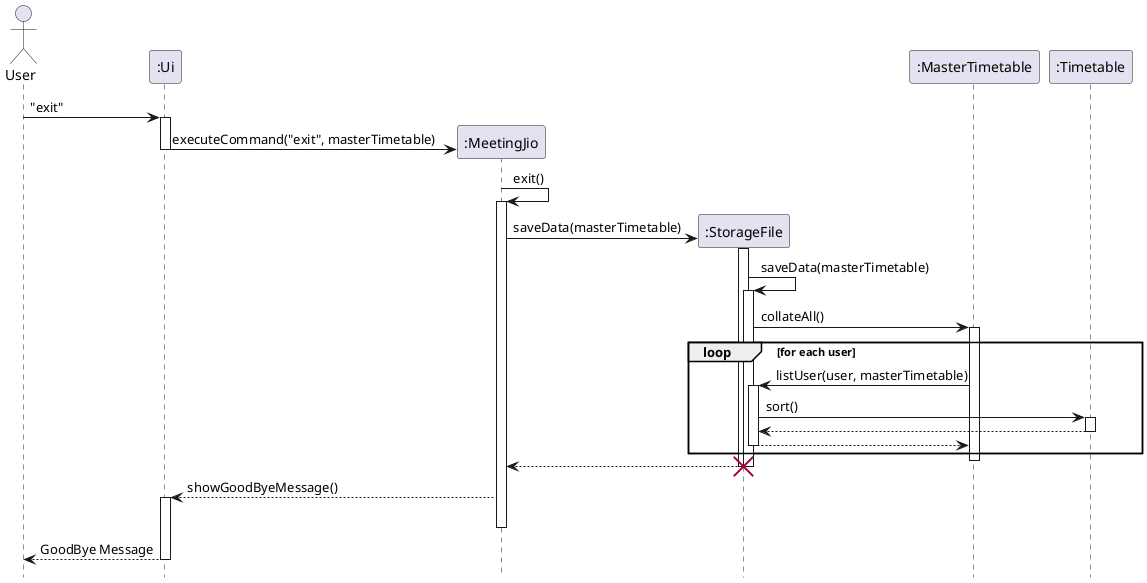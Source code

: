 @startuml
'https://plantuml.com/sequence-diagram

hide footbox
actor User

User -> ":Ui" ++: "exit"
create ":MeetingJio"
":Ui" -> ":MeetingJio" --: executeCommand("exit", masterTimetable)
":MeetingJio" -> ":MeetingJio" ++: exit()
create ":StorageFile"
":MeetingJio" -> ":StorageFile" ++: saveData(masterTimetable)
":StorageFile" -> ":StorageFile" ++: saveData(masterTimetable)
":StorageFile" -> ":MasterTimetable" ++: collateAll()
loop for each user
":MasterTimetable" -> ":StorageFile" ++: listUser(user, masterTimetable)
":StorageFile" -> ":Timetable" ++: sort()
":Timetable" --> ":StorageFile" --
":StorageFile" --> ":MasterTimetable" --
end
deactivate ":MasterTimetable"
":StorageFile" --> ":MeetingJio" --:
deactivate ":StorageFile"
destroy ":StorageFile"
":MeetingJio" --> ":Ui" ++: showGoodByeMessage()
deactivate ":MeetingJio"
":Ui" --> User--: GoodBye Message

@enduml